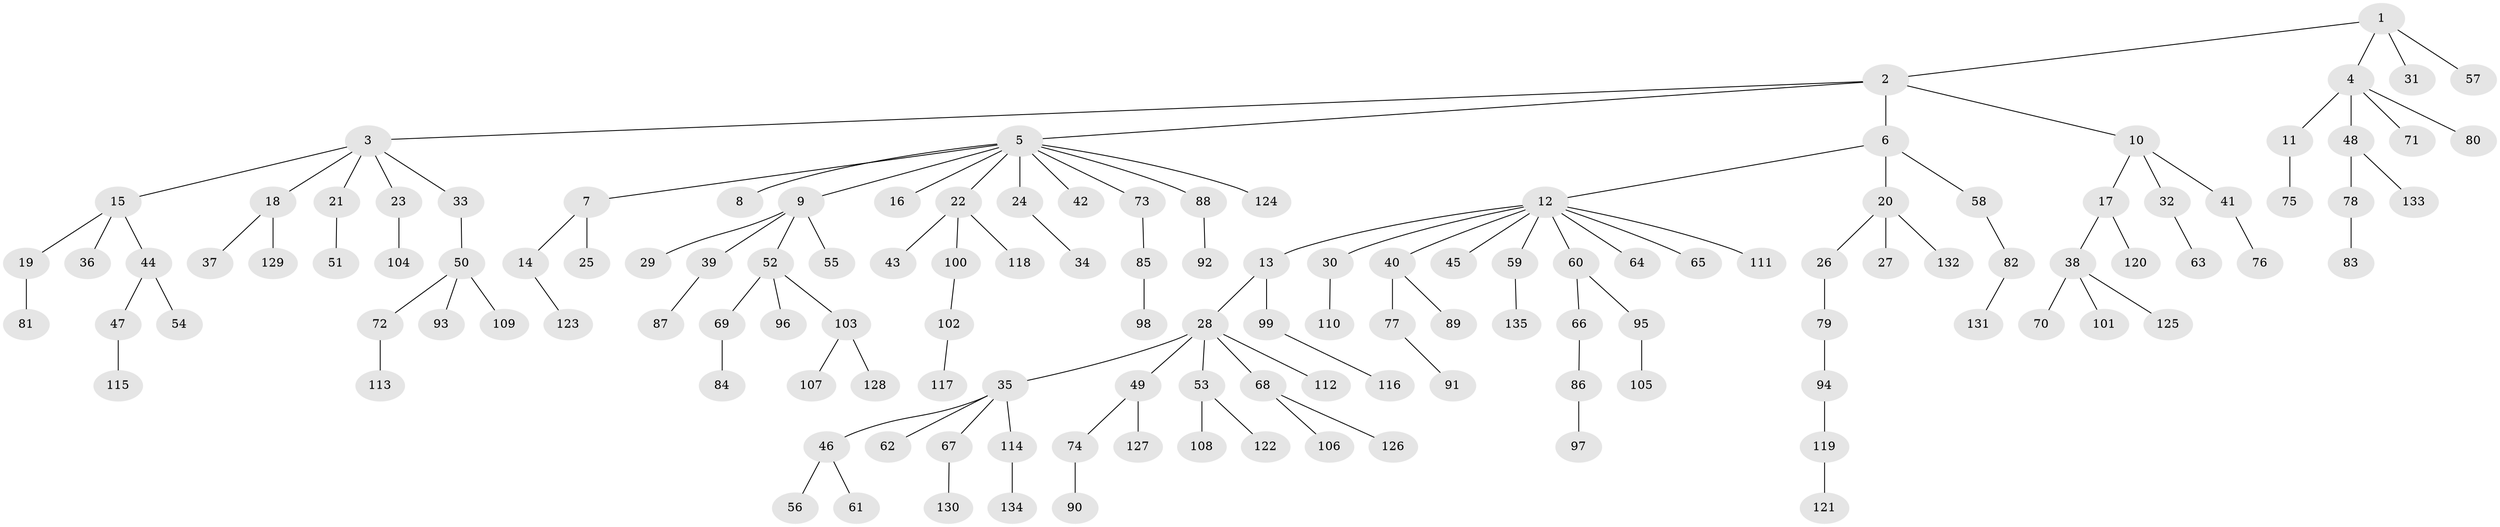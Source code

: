 // Generated by graph-tools (version 1.1) at 2025/37/03/09/25 02:37:04]
// undirected, 135 vertices, 134 edges
graph export_dot {
graph [start="1"]
  node [color=gray90,style=filled];
  1;
  2;
  3;
  4;
  5;
  6;
  7;
  8;
  9;
  10;
  11;
  12;
  13;
  14;
  15;
  16;
  17;
  18;
  19;
  20;
  21;
  22;
  23;
  24;
  25;
  26;
  27;
  28;
  29;
  30;
  31;
  32;
  33;
  34;
  35;
  36;
  37;
  38;
  39;
  40;
  41;
  42;
  43;
  44;
  45;
  46;
  47;
  48;
  49;
  50;
  51;
  52;
  53;
  54;
  55;
  56;
  57;
  58;
  59;
  60;
  61;
  62;
  63;
  64;
  65;
  66;
  67;
  68;
  69;
  70;
  71;
  72;
  73;
  74;
  75;
  76;
  77;
  78;
  79;
  80;
  81;
  82;
  83;
  84;
  85;
  86;
  87;
  88;
  89;
  90;
  91;
  92;
  93;
  94;
  95;
  96;
  97;
  98;
  99;
  100;
  101;
  102;
  103;
  104;
  105;
  106;
  107;
  108;
  109;
  110;
  111;
  112;
  113;
  114;
  115;
  116;
  117;
  118;
  119;
  120;
  121;
  122;
  123;
  124;
  125;
  126;
  127;
  128;
  129;
  130;
  131;
  132;
  133;
  134;
  135;
  1 -- 2;
  1 -- 4;
  1 -- 31;
  1 -- 57;
  2 -- 3;
  2 -- 5;
  2 -- 6;
  2 -- 10;
  3 -- 15;
  3 -- 18;
  3 -- 21;
  3 -- 23;
  3 -- 33;
  4 -- 11;
  4 -- 48;
  4 -- 71;
  4 -- 80;
  5 -- 7;
  5 -- 8;
  5 -- 9;
  5 -- 16;
  5 -- 22;
  5 -- 24;
  5 -- 42;
  5 -- 73;
  5 -- 88;
  5 -- 124;
  6 -- 12;
  6 -- 20;
  6 -- 58;
  7 -- 14;
  7 -- 25;
  9 -- 29;
  9 -- 39;
  9 -- 52;
  9 -- 55;
  10 -- 17;
  10 -- 32;
  10 -- 41;
  11 -- 75;
  12 -- 13;
  12 -- 30;
  12 -- 40;
  12 -- 45;
  12 -- 59;
  12 -- 60;
  12 -- 64;
  12 -- 65;
  12 -- 111;
  13 -- 28;
  13 -- 99;
  14 -- 123;
  15 -- 19;
  15 -- 36;
  15 -- 44;
  17 -- 38;
  17 -- 120;
  18 -- 37;
  18 -- 129;
  19 -- 81;
  20 -- 26;
  20 -- 27;
  20 -- 132;
  21 -- 51;
  22 -- 43;
  22 -- 100;
  22 -- 118;
  23 -- 104;
  24 -- 34;
  26 -- 79;
  28 -- 35;
  28 -- 49;
  28 -- 53;
  28 -- 68;
  28 -- 112;
  30 -- 110;
  32 -- 63;
  33 -- 50;
  35 -- 46;
  35 -- 62;
  35 -- 67;
  35 -- 114;
  38 -- 70;
  38 -- 101;
  38 -- 125;
  39 -- 87;
  40 -- 77;
  40 -- 89;
  41 -- 76;
  44 -- 47;
  44 -- 54;
  46 -- 56;
  46 -- 61;
  47 -- 115;
  48 -- 78;
  48 -- 133;
  49 -- 74;
  49 -- 127;
  50 -- 72;
  50 -- 93;
  50 -- 109;
  52 -- 69;
  52 -- 96;
  52 -- 103;
  53 -- 108;
  53 -- 122;
  58 -- 82;
  59 -- 135;
  60 -- 66;
  60 -- 95;
  66 -- 86;
  67 -- 130;
  68 -- 106;
  68 -- 126;
  69 -- 84;
  72 -- 113;
  73 -- 85;
  74 -- 90;
  77 -- 91;
  78 -- 83;
  79 -- 94;
  82 -- 131;
  85 -- 98;
  86 -- 97;
  88 -- 92;
  94 -- 119;
  95 -- 105;
  99 -- 116;
  100 -- 102;
  102 -- 117;
  103 -- 107;
  103 -- 128;
  114 -- 134;
  119 -- 121;
}
